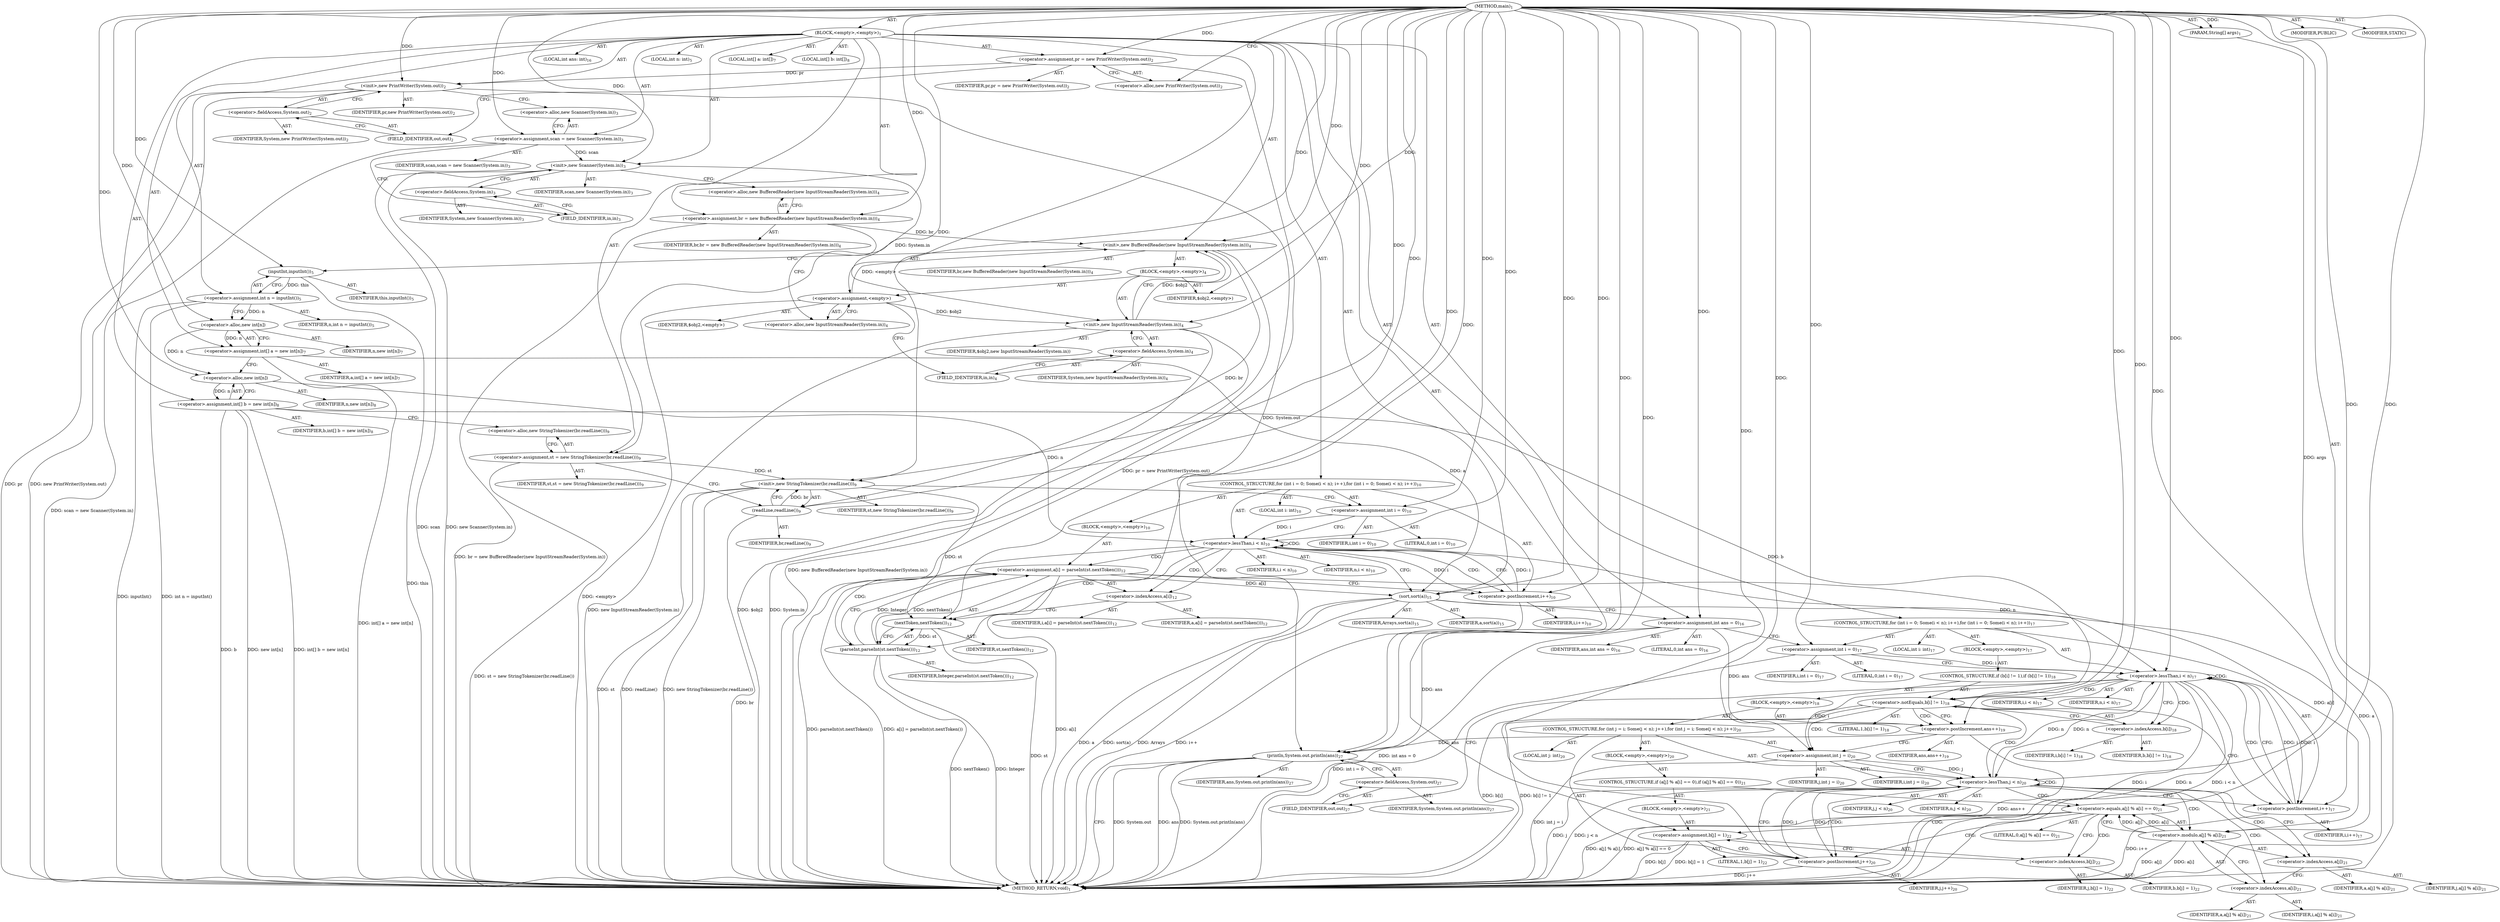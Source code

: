 digraph "main" {  
"17" [label = <(METHOD,main)<SUB>1</SUB>> ]
"18" [label = <(PARAM,String[] args)<SUB>1</SUB>> ]
"19" [label = <(BLOCK,&lt;empty&gt;,&lt;empty&gt;)<SUB>1</SUB>> ]
"20" [label = <(&lt;operator&gt;.assignment,pr = new PrintWriter(System.out))<SUB>2</SUB>> ]
"21" [label = <(IDENTIFIER,pr,pr = new PrintWriter(System.out))<SUB>2</SUB>> ]
"22" [label = <(&lt;operator&gt;.alloc,new PrintWriter(System.out))<SUB>2</SUB>> ]
"23" [label = <(&lt;init&gt;,new PrintWriter(System.out))<SUB>2</SUB>> ]
"24" [label = <(IDENTIFIER,pr,new PrintWriter(System.out))<SUB>2</SUB>> ]
"25" [label = <(&lt;operator&gt;.fieldAccess,System.out)<SUB>2</SUB>> ]
"26" [label = <(IDENTIFIER,System,new PrintWriter(System.out))<SUB>2</SUB>> ]
"27" [label = <(FIELD_IDENTIFIER,out,out)<SUB>2</SUB>> ]
"28" [label = <(&lt;operator&gt;.assignment,scan = new Scanner(System.in))<SUB>3</SUB>> ]
"29" [label = <(IDENTIFIER,scan,scan = new Scanner(System.in))<SUB>3</SUB>> ]
"30" [label = <(&lt;operator&gt;.alloc,new Scanner(System.in))<SUB>3</SUB>> ]
"31" [label = <(&lt;init&gt;,new Scanner(System.in))<SUB>3</SUB>> ]
"32" [label = <(IDENTIFIER,scan,new Scanner(System.in))<SUB>3</SUB>> ]
"33" [label = <(&lt;operator&gt;.fieldAccess,System.in)<SUB>3</SUB>> ]
"34" [label = <(IDENTIFIER,System,new Scanner(System.in))<SUB>3</SUB>> ]
"35" [label = <(FIELD_IDENTIFIER,in,in)<SUB>3</SUB>> ]
"36" [label = <(&lt;operator&gt;.assignment,br = new BufferedReader(new InputStreamReader(System.in)))<SUB>4</SUB>> ]
"37" [label = <(IDENTIFIER,br,br = new BufferedReader(new InputStreamReader(System.in)))<SUB>4</SUB>> ]
"38" [label = <(&lt;operator&gt;.alloc,new BufferedReader(new InputStreamReader(System.in)))<SUB>4</SUB>> ]
"39" [label = <(&lt;init&gt;,new BufferedReader(new InputStreamReader(System.in)))<SUB>4</SUB>> ]
"40" [label = <(IDENTIFIER,br,new BufferedReader(new InputStreamReader(System.in)))<SUB>4</SUB>> ]
"41" [label = <(BLOCK,&lt;empty&gt;,&lt;empty&gt;)<SUB>4</SUB>> ]
"42" [label = <(&lt;operator&gt;.assignment,&lt;empty&gt;)> ]
"43" [label = <(IDENTIFIER,$obj2,&lt;empty&gt;)> ]
"44" [label = <(&lt;operator&gt;.alloc,new InputStreamReader(System.in))<SUB>4</SUB>> ]
"45" [label = <(&lt;init&gt;,new InputStreamReader(System.in))<SUB>4</SUB>> ]
"46" [label = <(IDENTIFIER,$obj2,new InputStreamReader(System.in))> ]
"47" [label = <(&lt;operator&gt;.fieldAccess,System.in)<SUB>4</SUB>> ]
"48" [label = <(IDENTIFIER,System,new InputStreamReader(System.in))<SUB>4</SUB>> ]
"49" [label = <(FIELD_IDENTIFIER,in,in)<SUB>4</SUB>> ]
"50" [label = <(IDENTIFIER,$obj2,&lt;empty&gt;)> ]
"51" [label = <(LOCAL,int n: int)<SUB>5</SUB>> ]
"52" [label = <(&lt;operator&gt;.assignment,int n = inputInt())<SUB>5</SUB>> ]
"53" [label = <(IDENTIFIER,n,int n = inputInt())<SUB>5</SUB>> ]
"54" [label = <(inputInt,inputInt())<SUB>5</SUB>> ]
"55" [label = <(IDENTIFIER,this,inputInt())<SUB>5</SUB>> ]
"56" [label = <(LOCAL,int[] a: int[])<SUB>7</SUB>> ]
"57" [label = <(&lt;operator&gt;.assignment,int[] a = new int[n])<SUB>7</SUB>> ]
"58" [label = <(IDENTIFIER,a,int[] a = new int[n])<SUB>7</SUB>> ]
"59" [label = <(&lt;operator&gt;.alloc,new int[n])> ]
"60" [label = <(IDENTIFIER,n,new int[n])<SUB>7</SUB>> ]
"61" [label = <(LOCAL,int[] b: int[])<SUB>8</SUB>> ]
"62" [label = <(&lt;operator&gt;.assignment,int[] b = new int[n])<SUB>8</SUB>> ]
"63" [label = <(IDENTIFIER,b,int[] b = new int[n])<SUB>8</SUB>> ]
"64" [label = <(&lt;operator&gt;.alloc,new int[n])> ]
"65" [label = <(IDENTIFIER,n,new int[n])<SUB>8</SUB>> ]
"66" [label = <(&lt;operator&gt;.assignment,st = new StringTokenizer(br.readLine()))<SUB>9</SUB>> ]
"67" [label = <(IDENTIFIER,st,st = new StringTokenizer(br.readLine()))<SUB>9</SUB>> ]
"68" [label = <(&lt;operator&gt;.alloc,new StringTokenizer(br.readLine()))<SUB>9</SUB>> ]
"69" [label = <(&lt;init&gt;,new StringTokenizer(br.readLine()))<SUB>9</SUB>> ]
"70" [label = <(IDENTIFIER,st,new StringTokenizer(br.readLine()))<SUB>9</SUB>> ]
"71" [label = <(readLine,readLine())<SUB>9</SUB>> ]
"72" [label = <(IDENTIFIER,br,readLine())<SUB>9</SUB>> ]
"73" [label = <(CONTROL_STRUCTURE,for (int i = 0; Some(i &lt; n); i++),for (int i = 0; Some(i &lt; n); i++))<SUB>10</SUB>> ]
"74" [label = <(LOCAL,int i: int)<SUB>10</SUB>> ]
"75" [label = <(&lt;operator&gt;.assignment,int i = 0)<SUB>10</SUB>> ]
"76" [label = <(IDENTIFIER,i,int i = 0)<SUB>10</SUB>> ]
"77" [label = <(LITERAL,0,int i = 0)<SUB>10</SUB>> ]
"78" [label = <(&lt;operator&gt;.lessThan,i &lt; n)<SUB>10</SUB>> ]
"79" [label = <(IDENTIFIER,i,i &lt; n)<SUB>10</SUB>> ]
"80" [label = <(IDENTIFIER,n,i &lt; n)<SUB>10</SUB>> ]
"81" [label = <(&lt;operator&gt;.postIncrement,i++)<SUB>10</SUB>> ]
"82" [label = <(IDENTIFIER,i,i++)<SUB>10</SUB>> ]
"83" [label = <(BLOCK,&lt;empty&gt;,&lt;empty&gt;)<SUB>10</SUB>> ]
"84" [label = <(&lt;operator&gt;.assignment,a[i] = parseInt(st.nextToken()))<SUB>12</SUB>> ]
"85" [label = <(&lt;operator&gt;.indexAccess,a[i])<SUB>12</SUB>> ]
"86" [label = <(IDENTIFIER,a,a[i] = parseInt(st.nextToken()))<SUB>12</SUB>> ]
"87" [label = <(IDENTIFIER,i,a[i] = parseInt(st.nextToken()))<SUB>12</SUB>> ]
"88" [label = <(parseInt,parseInt(st.nextToken()))<SUB>12</SUB>> ]
"89" [label = <(IDENTIFIER,Integer,parseInt(st.nextToken()))<SUB>12</SUB>> ]
"90" [label = <(nextToken,nextToken())<SUB>12</SUB>> ]
"91" [label = <(IDENTIFIER,st,nextToken())<SUB>12</SUB>> ]
"92" [label = <(sort,sort(a))<SUB>15</SUB>> ]
"93" [label = <(IDENTIFIER,Arrays,sort(a))<SUB>15</SUB>> ]
"94" [label = <(IDENTIFIER,a,sort(a))<SUB>15</SUB>> ]
"95" [label = <(LOCAL,int ans: int)<SUB>16</SUB>> ]
"96" [label = <(&lt;operator&gt;.assignment,int ans = 0)<SUB>16</SUB>> ]
"97" [label = <(IDENTIFIER,ans,int ans = 0)<SUB>16</SUB>> ]
"98" [label = <(LITERAL,0,int ans = 0)<SUB>16</SUB>> ]
"99" [label = <(CONTROL_STRUCTURE,for (int i = 0; Some(i &lt; n); i++),for (int i = 0; Some(i &lt; n); i++))<SUB>17</SUB>> ]
"100" [label = <(LOCAL,int i: int)<SUB>17</SUB>> ]
"101" [label = <(&lt;operator&gt;.assignment,int i = 0)<SUB>17</SUB>> ]
"102" [label = <(IDENTIFIER,i,int i = 0)<SUB>17</SUB>> ]
"103" [label = <(LITERAL,0,int i = 0)<SUB>17</SUB>> ]
"104" [label = <(&lt;operator&gt;.lessThan,i &lt; n)<SUB>17</SUB>> ]
"105" [label = <(IDENTIFIER,i,i &lt; n)<SUB>17</SUB>> ]
"106" [label = <(IDENTIFIER,n,i &lt; n)<SUB>17</SUB>> ]
"107" [label = <(&lt;operator&gt;.postIncrement,i++)<SUB>17</SUB>> ]
"108" [label = <(IDENTIFIER,i,i++)<SUB>17</SUB>> ]
"109" [label = <(BLOCK,&lt;empty&gt;,&lt;empty&gt;)<SUB>17</SUB>> ]
"110" [label = <(CONTROL_STRUCTURE,if (b[i] != 1),if (b[i] != 1))<SUB>18</SUB>> ]
"111" [label = <(&lt;operator&gt;.notEquals,b[i] != 1)<SUB>18</SUB>> ]
"112" [label = <(&lt;operator&gt;.indexAccess,b[i])<SUB>18</SUB>> ]
"113" [label = <(IDENTIFIER,b,b[i] != 1)<SUB>18</SUB>> ]
"114" [label = <(IDENTIFIER,i,b[i] != 1)<SUB>18</SUB>> ]
"115" [label = <(LITERAL,1,b[i] != 1)<SUB>18</SUB>> ]
"116" [label = <(BLOCK,&lt;empty&gt;,&lt;empty&gt;)<SUB>18</SUB>> ]
"117" [label = <(&lt;operator&gt;.postIncrement,ans++)<SUB>19</SUB>> ]
"118" [label = <(IDENTIFIER,ans,ans++)<SUB>19</SUB>> ]
"119" [label = <(CONTROL_STRUCTURE,for (int j = i; Some(j &lt; n); j++),for (int j = i; Some(j &lt; n); j++))<SUB>20</SUB>> ]
"120" [label = <(LOCAL,int j: int)<SUB>20</SUB>> ]
"121" [label = <(&lt;operator&gt;.assignment,int j = i)<SUB>20</SUB>> ]
"122" [label = <(IDENTIFIER,j,int j = i)<SUB>20</SUB>> ]
"123" [label = <(IDENTIFIER,i,int j = i)<SUB>20</SUB>> ]
"124" [label = <(&lt;operator&gt;.lessThan,j &lt; n)<SUB>20</SUB>> ]
"125" [label = <(IDENTIFIER,j,j &lt; n)<SUB>20</SUB>> ]
"126" [label = <(IDENTIFIER,n,j &lt; n)<SUB>20</SUB>> ]
"127" [label = <(&lt;operator&gt;.postIncrement,j++)<SUB>20</SUB>> ]
"128" [label = <(IDENTIFIER,j,j++)<SUB>20</SUB>> ]
"129" [label = <(BLOCK,&lt;empty&gt;,&lt;empty&gt;)<SUB>20</SUB>> ]
"130" [label = <(CONTROL_STRUCTURE,if (a[j] % a[i] == 0),if (a[j] % a[i] == 0))<SUB>21</SUB>> ]
"131" [label = <(&lt;operator&gt;.equals,a[j] % a[i] == 0)<SUB>21</SUB>> ]
"132" [label = <(&lt;operator&gt;.modulo,a[j] % a[i])<SUB>21</SUB>> ]
"133" [label = <(&lt;operator&gt;.indexAccess,a[j])<SUB>21</SUB>> ]
"134" [label = <(IDENTIFIER,a,a[j] % a[i])<SUB>21</SUB>> ]
"135" [label = <(IDENTIFIER,j,a[j] % a[i])<SUB>21</SUB>> ]
"136" [label = <(&lt;operator&gt;.indexAccess,a[i])<SUB>21</SUB>> ]
"137" [label = <(IDENTIFIER,a,a[j] % a[i])<SUB>21</SUB>> ]
"138" [label = <(IDENTIFIER,i,a[j] % a[i])<SUB>21</SUB>> ]
"139" [label = <(LITERAL,0,a[j] % a[i] == 0)<SUB>21</SUB>> ]
"140" [label = <(BLOCK,&lt;empty&gt;,&lt;empty&gt;)<SUB>21</SUB>> ]
"141" [label = <(&lt;operator&gt;.assignment,b[j] = 1)<SUB>22</SUB>> ]
"142" [label = <(&lt;operator&gt;.indexAccess,b[j])<SUB>22</SUB>> ]
"143" [label = <(IDENTIFIER,b,b[j] = 1)<SUB>22</SUB>> ]
"144" [label = <(IDENTIFIER,j,b[j] = 1)<SUB>22</SUB>> ]
"145" [label = <(LITERAL,1,b[j] = 1)<SUB>22</SUB>> ]
"146" [label = <(println,System.out.println(ans))<SUB>27</SUB>> ]
"147" [label = <(&lt;operator&gt;.fieldAccess,System.out)<SUB>27</SUB>> ]
"148" [label = <(IDENTIFIER,System,System.out.println(ans))<SUB>27</SUB>> ]
"149" [label = <(FIELD_IDENTIFIER,out,out)<SUB>27</SUB>> ]
"150" [label = <(IDENTIFIER,ans,System.out.println(ans))<SUB>27</SUB>> ]
"151" [label = <(MODIFIER,PUBLIC)> ]
"152" [label = <(MODIFIER,STATIC)> ]
"153" [label = <(METHOD_RETURN,void)<SUB>1</SUB>> ]
  "17" -> "18"  [ label = "AST: "] 
  "17" -> "19"  [ label = "AST: "] 
  "17" -> "151"  [ label = "AST: "] 
  "17" -> "152"  [ label = "AST: "] 
  "17" -> "153"  [ label = "AST: "] 
  "19" -> "20"  [ label = "AST: "] 
  "19" -> "23"  [ label = "AST: "] 
  "19" -> "28"  [ label = "AST: "] 
  "19" -> "31"  [ label = "AST: "] 
  "19" -> "36"  [ label = "AST: "] 
  "19" -> "39"  [ label = "AST: "] 
  "19" -> "51"  [ label = "AST: "] 
  "19" -> "52"  [ label = "AST: "] 
  "19" -> "56"  [ label = "AST: "] 
  "19" -> "57"  [ label = "AST: "] 
  "19" -> "61"  [ label = "AST: "] 
  "19" -> "62"  [ label = "AST: "] 
  "19" -> "66"  [ label = "AST: "] 
  "19" -> "69"  [ label = "AST: "] 
  "19" -> "73"  [ label = "AST: "] 
  "19" -> "92"  [ label = "AST: "] 
  "19" -> "95"  [ label = "AST: "] 
  "19" -> "96"  [ label = "AST: "] 
  "19" -> "99"  [ label = "AST: "] 
  "19" -> "146"  [ label = "AST: "] 
  "20" -> "21"  [ label = "AST: "] 
  "20" -> "22"  [ label = "AST: "] 
  "23" -> "24"  [ label = "AST: "] 
  "23" -> "25"  [ label = "AST: "] 
  "25" -> "26"  [ label = "AST: "] 
  "25" -> "27"  [ label = "AST: "] 
  "28" -> "29"  [ label = "AST: "] 
  "28" -> "30"  [ label = "AST: "] 
  "31" -> "32"  [ label = "AST: "] 
  "31" -> "33"  [ label = "AST: "] 
  "33" -> "34"  [ label = "AST: "] 
  "33" -> "35"  [ label = "AST: "] 
  "36" -> "37"  [ label = "AST: "] 
  "36" -> "38"  [ label = "AST: "] 
  "39" -> "40"  [ label = "AST: "] 
  "39" -> "41"  [ label = "AST: "] 
  "41" -> "42"  [ label = "AST: "] 
  "41" -> "45"  [ label = "AST: "] 
  "41" -> "50"  [ label = "AST: "] 
  "42" -> "43"  [ label = "AST: "] 
  "42" -> "44"  [ label = "AST: "] 
  "45" -> "46"  [ label = "AST: "] 
  "45" -> "47"  [ label = "AST: "] 
  "47" -> "48"  [ label = "AST: "] 
  "47" -> "49"  [ label = "AST: "] 
  "52" -> "53"  [ label = "AST: "] 
  "52" -> "54"  [ label = "AST: "] 
  "54" -> "55"  [ label = "AST: "] 
  "57" -> "58"  [ label = "AST: "] 
  "57" -> "59"  [ label = "AST: "] 
  "59" -> "60"  [ label = "AST: "] 
  "62" -> "63"  [ label = "AST: "] 
  "62" -> "64"  [ label = "AST: "] 
  "64" -> "65"  [ label = "AST: "] 
  "66" -> "67"  [ label = "AST: "] 
  "66" -> "68"  [ label = "AST: "] 
  "69" -> "70"  [ label = "AST: "] 
  "69" -> "71"  [ label = "AST: "] 
  "71" -> "72"  [ label = "AST: "] 
  "73" -> "74"  [ label = "AST: "] 
  "73" -> "75"  [ label = "AST: "] 
  "73" -> "78"  [ label = "AST: "] 
  "73" -> "81"  [ label = "AST: "] 
  "73" -> "83"  [ label = "AST: "] 
  "75" -> "76"  [ label = "AST: "] 
  "75" -> "77"  [ label = "AST: "] 
  "78" -> "79"  [ label = "AST: "] 
  "78" -> "80"  [ label = "AST: "] 
  "81" -> "82"  [ label = "AST: "] 
  "83" -> "84"  [ label = "AST: "] 
  "84" -> "85"  [ label = "AST: "] 
  "84" -> "88"  [ label = "AST: "] 
  "85" -> "86"  [ label = "AST: "] 
  "85" -> "87"  [ label = "AST: "] 
  "88" -> "89"  [ label = "AST: "] 
  "88" -> "90"  [ label = "AST: "] 
  "90" -> "91"  [ label = "AST: "] 
  "92" -> "93"  [ label = "AST: "] 
  "92" -> "94"  [ label = "AST: "] 
  "96" -> "97"  [ label = "AST: "] 
  "96" -> "98"  [ label = "AST: "] 
  "99" -> "100"  [ label = "AST: "] 
  "99" -> "101"  [ label = "AST: "] 
  "99" -> "104"  [ label = "AST: "] 
  "99" -> "107"  [ label = "AST: "] 
  "99" -> "109"  [ label = "AST: "] 
  "101" -> "102"  [ label = "AST: "] 
  "101" -> "103"  [ label = "AST: "] 
  "104" -> "105"  [ label = "AST: "] 
  "104" -> "106"  [ label = "AST: "] 
  "107" -> "108"  [ label = "AST: "] 
  "109" -> "110"  [ label = "AST: "] 
  "110" -> "111"  [ label = "AST: "] 
  "110" -> "116"  [ label = "AST: "] 
  "111" -> "112"  [ label = "AST: "] 
  "111" -> "115"  [ label = "AST: "] 
  "112" -> "113"  [ label = "AST: "] 
  "112" -> "114"  [ label = "AST: "] 
  "116" -> "117"  [ label = "AST: "] 
  "116" -> "119"  [ label = "AST: "] 
  "117" -> "118"  [ label = "AST: "] 
  "119" -> "120"  [ label = "AST: "] 
  "119" -> "121"  [ label = "AST: "] 
  "119" -> "124"  [ label = "AST: "] 
  "119" -> "127"  [ label = "AST: "] 
  "119" -> "129"  [ label = "AST: "] 
  "121" -> "122"  [ label = "AST: "] 
  "121" -> "123"  [ label = "AST: "] 
  "124" -> "125"  [ label = "AST: "] 
  "124" -> "126"  [ label = "AST: "] 
  "127" -> "128"  [ label = "AST: "] 
  "129" -> "130"  [ label = "AST: "] 
  "130" -> "131"  [ label = "AST: "] 
  "130" -> "140"  [ label = "AST: "] 
  "131" -> "132"  [ label = "AST: "] 
  "131" -> "139"  [ label = "AST: "] 
  "132" -> "133"  [ label = "AST: "] 
  "132" -> "136"  [ label = "AST: "] 
  "133" -> "134"  [ label = "AST: "] 
  "133" -> "135"  [ label = "AST: "] 
  "136" -> "137"  [ label = "AST: "] 
  "136" -> "138"  [ label = "AST: "] 
  "140" -> "141"  [ label = "AST: "] 
  "141" -> "142"  [ label = "AST: "] 
  "141" -> "145"  [ label = "AST: "] 
  "142" -> "143"  [ label = "AST: "] 
  "142" -> "144"  [ label = "AST: "] 
  "146" -> "147"  [ label = "AST: "] 
  "146" -> "150"  [ label = "AST: "] 
  "147" -> "148"  [ label = "AST: "] 
  "147" -> "149"  [ label = "AST: "] 
  "20" -> "27"  [ label = "CFG: "] 
  "23" -> "30"  [ label = "CFG: "] 
  "28" -> "35"  [ label = "CFG: "] 
  "31" -> "38"  [ label = "CFG: "] 
  "36" -> "44"  [ label = "CFG: "] 
  "39" -> "54"  [ label = "CFG: "] 
  "52" -> "59"  [ label = "CFG: "] 
  "57" -> "64"  [ label = "CFG: "] 
  "62" -> "68"  [ label = "CFG: "] 
  "66" -> "71"  [ label = "CFG: "] 
  "69" -> "75"  [ label = "CFG: "] 
  "92" -> "96"  [ label = "CFG: "] 
  "96" -> "101"  [ label = "CFG: "] 
  "146" -> "153"  [ label = "CFG: "] 
  "22" -> "20"  [ label = "CFG: "] 
  "25" -> "23"  [ label = "CFG: "] 
  "30" -> "28"  [ label = "CFG: "] 
  "33" -> "31"  [ label = "CFG: "] 
  "38" -> "36"  [ label = "CFG: "] 
  "54" -> "52"  [ label = "CFG: "] 
  "59" -> "57"  [ label = "CFG: "] 
  "64" -> "62"  [ label = "CFG: "] 
  "68" -> "66"  [ label = "CFG: "] 
  "71" -> "69"  [ label = "CFG: "] 
  "75" -> "78"  [ label = "CFG: "] 
  "78" -> "85"  [ label = "CFG: "] 
  "78" -> "92"  [ label = "CFG: "] 
  "81" -> "78"  [ label = "CFG: "] 
  "101" -> "104"  [ label = "CFG: "] 
  "104" -> "112"  [ label = "CFG: "] 
  "104" -> "149"  [ label = "CFG: "] 
  "107" -> "104"  [ label = "CFG: "] 
  "147" -> "146"  [ label = "CFG: "] 
  "27" -> "25"  [ label = "CFG: "] 
  "35" -> "33"  [ label = "CFG: "] 
  "42" -> "49"  [ label = "CFG: "] 
  "45" -> "39"  [ label = "CFG: "] 
  "84" -> "81"  [ label = "CFG: "] 
  "149" -> "147"  [ label = "CFG: "] 
  "44" -> "42"  [ label = "CFG: "] 
  "47" -> "45"  [ label = "CFG: "] 
  "85" -> "90"  [ label = "CFG: "] 
  "88" -> "84"  [ label = "CFG: "] 
  "111" -> "117"  [ label = "CFG: "] 
  "111" -> "107"  [ label = "CFG: "] 
  "49" -> "47"  [ label = "CFG: "] 
  "90" -> "88"  [ label = "CFG: "] 
  "112" -> "111"  [ label = "CFG: "] 
  "117" -> "121"  [ label = "CFG: "] 
  "121" -> "124"  [ label = "CFG: "] 
  "124" -> "133"  [ label = "CFG: "] 
  "124" -> "107"  [ label = "CFG: "] 
  "127" -> "124"  [ label = "CFG: "] 
  "131" -> "142"  [ label = "CFG: "] 
  "131" -> "127"  [ label = "CFG: "] 
  "132" -> "131"  [ label = "CFG: "] 
  "141" -> "127"  [ label = "CFG: "] 
  "133" -> "136"  [ label = "CFG: "] 
  "136" -> "132"  [ label = "CFG: "] 
  "142" -> "141"  [ label = "CFG: "] 
  "17" -> "22"  [ label = "CFG: "] 
  "18" -> "153"  [ label = "DDG: args"] 
  "20" -> "153"  [ label = "DDG: pr = new PrintWriter(System.out)"] 
  "23" -> "153"  [ label = "DDG: pr"] 
  "23" -> "153"  [ label = "DDG: new PrintWriter(System.out)"] 
  "28" -> "153"  [ label = "DDG: scan = new Scanner(System.in)"] 
  "31" -> "153"  [ label = "DDG: scan"] 
  "31" -> "153"  [ label = "DDG: new Scanner(System.in)"] 
  "36" -> "153"  [ label = "DDG: br = new BufferedReader(new InputStreamReader(System.in))"] 
  "42" -> "153"  [ label = "DDG: &lt;empty&gt;"] 
  "45" -> "153"  [ label = "DDG: $obj2"] 
  "45" -> "153"  [ label = "DDG: System.in"] 
  "45" -> "153"  [ label = "DDG: new InputStreamReader(System.in)"] 
  "39" -> "153"  [ label = "DDG: new BufferedReader(new InputStreamReader(System.in))"] 
  "52" -> "153"  [ label = "DDG: inputInt()"] 
  "52" -> "153"  [ label = "DDG: int n = inputInt()"] 
  "57" -> "153"  [ label = "DDG: int[] a = new int[n]"] 
  "62" -> "153"  [ label = "DDG: b"] 
  "62" -> "153"  [ label = "DDG: new int[n]"] 
  "62" -> "153"  [ label = "DDG: int[] b = new int[n]"] 
  "66" -> "153"  [ label = "DDG: st = new StringTokenizer(br.readLine())"] 
  "69" -> "153"  [ label = "DDG: st"] 
  "71" -> "153"  [ label = "DDG: br"] 
  "69" -> "153"  [ label = "DDG: readLine()"] 
  "69" -> "153"  [ label = "DDG: new StringTokenizer(br.readLine())"] 
  "92" -> "153"  [ label = "DDG: a"] 
  "92" -> "153"  [ label = "DDG: sort(a)"] 
  "96" -> "153"  [ label = "DDG: int ans = 0"] 
  "101" -> "153"  [ label = "DDG: int i = 0"] 
  "104" -> "153"  [ label = "DDG: i"] 
  "104" -> "153"  [ label = "DDG: n"] 
  "104" -> "153"  [ label = "DDG: i &lt; n"] 
  "146" -> "153"  [ label = "DDG: System.out"] 
  "146" -> "153"  [ label = "DDG: ans"] 
  "146" -> "153"  [ label = "DDG: System.out.println(ans)"] 
  "111" -> "153"  [ label = "DDG: b[i]"] 
  "111" -> "153"  [ label = "DDG: b[i] != 1"] 
  "117" -> "153"  [ label = "DDG: ans++"] 
  "121" -> "153"  [ label = "DDG: int j = i"] 
  "124" -> "153"  [ label = "DDG: j"] 
  "124" -> "153"  [ label = "DDG: j &lt; n"] 
  "107" -> "153"  [ label = "DDG: i++"] 
  "132" -> "153"  [ label = "DDG: a[j]"] 
  "132" -> "153"  [ label = "DDG: a[i]"] 
  "131" -> "153"  [ label = "DDG: a[j] % a[i]"] 
  "131" -> "153"  [ label = "DDG: a[j] % a[i] == 0"] 
  "141" -> "153"  [ label = "DDG: b[j]"] 
  "141" -> "153"  [ label = "DDG: b[j] = 1"] 
  "127" -> "153"  [ label = "DDG: j++"] 
  "84" -> "153"  [ label = "DDG: a[i]"] 
  "90" -> "153"  [ label = "DDG: st"] 
  "88" -> "153"  [ label = "DDG: nextToken()"] 
  "84" -> "153"  [ label = "DDG: parseInt(st.nextToken())"] 
  "84" -> "153"  [ label = "DDG: a[i] = parseInt(st.nextToken())"] 
  "81" -> "153"  [ label = "DDG: i++"] 
  "92" -> "153"  [ label = "DDG: Arrays"] 
  "54" -> "153"  [ label = "DDG: this"] 
  "88" -> "153"  [ label = "DDG: Integer"] 
  "17" -> "18"  [ label = "DDG: "] 
  "17" -> "20"  [ label = "DDG: "] 
  "17" -> "28"  [ label = "DDG: "] 
  "17" -> "36"  [ label = "DDG: "] 
  "54" -> "52"  [ label = "DDG: this"] 
  "59" -> "57"  [ label = "DDG: n"] 
  "64" -> "62"  [ label = "DDG: n"] 
  "17" -> "66"  [ label = "DDG: "] 
  "17" -> "96"  [ label = "DDG: "] 
  "20" -> "23"  [ label = "DDG: pr"] 
  "17" -> "23"  [ label = "DDG: "] 
  "28" -> "31"  [ label = "DDG: scan"] 
  "17" -> "31"  [ label = "DDG: "] 
  "36" -> "39"  [ label = "DDG: br"] 
  "17" -> "39"  [ label = "DDG: "] 
  "42" -> "39"  [ label = "DDG: &lt;empty&gt;"] 
  "45" -> "39"  [ label = "DDG: $obj2"] 
  "66" -> "69"  [ label = "DDG: st"] 
  "17" -> "69"  [ label = "DDG: "] 
  "71" -> "69"  [ label = "DDG: br"] 
  "17" -> "75"  [ label = "DDG: "] 
  "17" -> "92"  [ label = "DDG: "] 
  "57" -> "92"  [ label = "DDG: a"] 
  "84" -> "92"  [ label = "DDG: a[i]"] 
  "17" -> "101"  [ label = "DDG: "] 
  "23" -> "146"  [ label = "DDG: System.out"] 
  "96" -> "146"  [ label = "DDG: ans"] 
  "117" -> "146"  [ label = "DDG: ans"] 
  "17" -> "146"  [ label = "DDG: "] 
  "17" -> "42"  [ label = "DDG: "] 
  "17" -> "50"  [ label = "DDG: "] 
  "17" -> "54"  [ label = "DDG: "] 
  "52" -> "59"  [ label = "DDG: n"] 
  "17" -> "59"  [ label = "DDG: "] 
  "59" -> "64"  [ label = "DDG: n"] 
  "17" -> "64"  [ label = "DDG: "] 
  "39" -> "71"  [ label = "DDG: br"] 
  "17" -> "71"  [ label = "DDG: "] 
  "75" -> "78"  [ label = "DDG: i"] 
  "81" -> "78"  [ label = "DDG: i"] 
  "17" -> "78"  [ label = "DDG: "] 
  "64" -> "78"  [ label = "DDG: n"] 
  "78" -> "81"  [ label = "DDG: i"] 
  "17" -> "81"  [ label = "DDG: "] 
  "88" -> "84"  [ label = "DDG: Integer"] 
  "88" -> "84"  [ label = "DDG: nextToken()"] 
  "101" -> "104"  [ label = "DDG: i"] 
  "107" -> "104"  [ label = "DDG: i"] 
  "17" -> "104"  [ label = "DDG: "] 
  "78" -> "104"  [ label = "DDG: n"] 
  "124" -> "104"  [ label = "DDG: n"] 
  "104" -> "107"  [ label = "DDG: i"] 
  "17" -> "107"  [ label = "DDG: "] 
  "42" -> "45"  [ label = "DDG: $obj2"] 
  "17" -> "45"  [ label = "DDG: "] 
  "31" -> "45"  [ label = "DDG: System.in"] 
  "17" -> "88"  [ label = "DDG: "] 
  "90" -> "88"  [ label = "DDG: st"] 
  "62" -> "111"  [ label = "DDG: b"] 
  "17" -> "111"  [ label = "DDG: "] 
  "69" -> "90"  [ label = "DDG: st"] 
  "17" -> "90"  [ label = "DDG: "] 
  "96" -> "117"  [ label = "DDG: ans"] 
  "17" -> "117"  [ label = "DDG: "] 
  "104" -> "121"  [ label = "DDG: i"] 
  "17" -> "121"  [ label = "DDG: "] 
  "121" -> "124"  [ label = "DDG: j"] 
  "127" -> "124"  [ label = "DDG: j"] 
  "17" -> "124"  [ label = "DDG: "] 
  "104" -> "124"  [ label = "DDG: n"] 
  "124" -> "127"  [ label = "DDG: j"] 
  "17" -> "127"  [ label = "DDG: "] 
  "132" -> "131"  [ label = "DDG: a[j]"] 
  "132" -> "131"  [ label = "DDG: a[i]"] 
  "17" -> "131"  [ label = "DDG: "] 
  "17" -> "141"  [ label = "DDG: "] 
  "92" -> "132"  [ label = "DDG: a"] 
  "84" -> "132"  [ label = "DDG: a[i]"] 
  "78" -> "81"  [ label = "CDG: "] 
  "78" -> "84"  [ label = "CDG: "] 
  "78" -> "85"  [ label = "CDG: "] 
  "78" -> "88"  [ label = "CDG: "] 
  "78" -> "90"  [ label = "CDG: "] 
  "78" -> "78"  [ label = "CDG: "] 
  "104" -> "107"  [ label = "CDG: "] 
  "104" -> "104"  [ label = "CDG: "] 
  "104" -> "112"  [ label = "CDG: "] 
  "104" -> "111"  [ label = "CDG: "] 
  "111" -> "121"  [ label = "CDG: "] 
  "111" -> "117"  [ label = "CDG: "] 
  "111" -> "124"  [ label = "CDG: "] 
  "124" -> "136"  [ label = "CDG: "] 
  "124" -> "131"  [ label = "CDG: "] 
  "124" -> "132"  [ label = "CDG: "] 
  "124" -> "127"  [ label = "CDG: "] 
  "124" -> "124"  [ label = "CDG: "] 
  "124" -> "133"  [ label = "CDG: "] 
  "131" -> "141"  [ label = "CDG: "] 
  "131" -> "142"  [ label = "CDG: "] 
}
